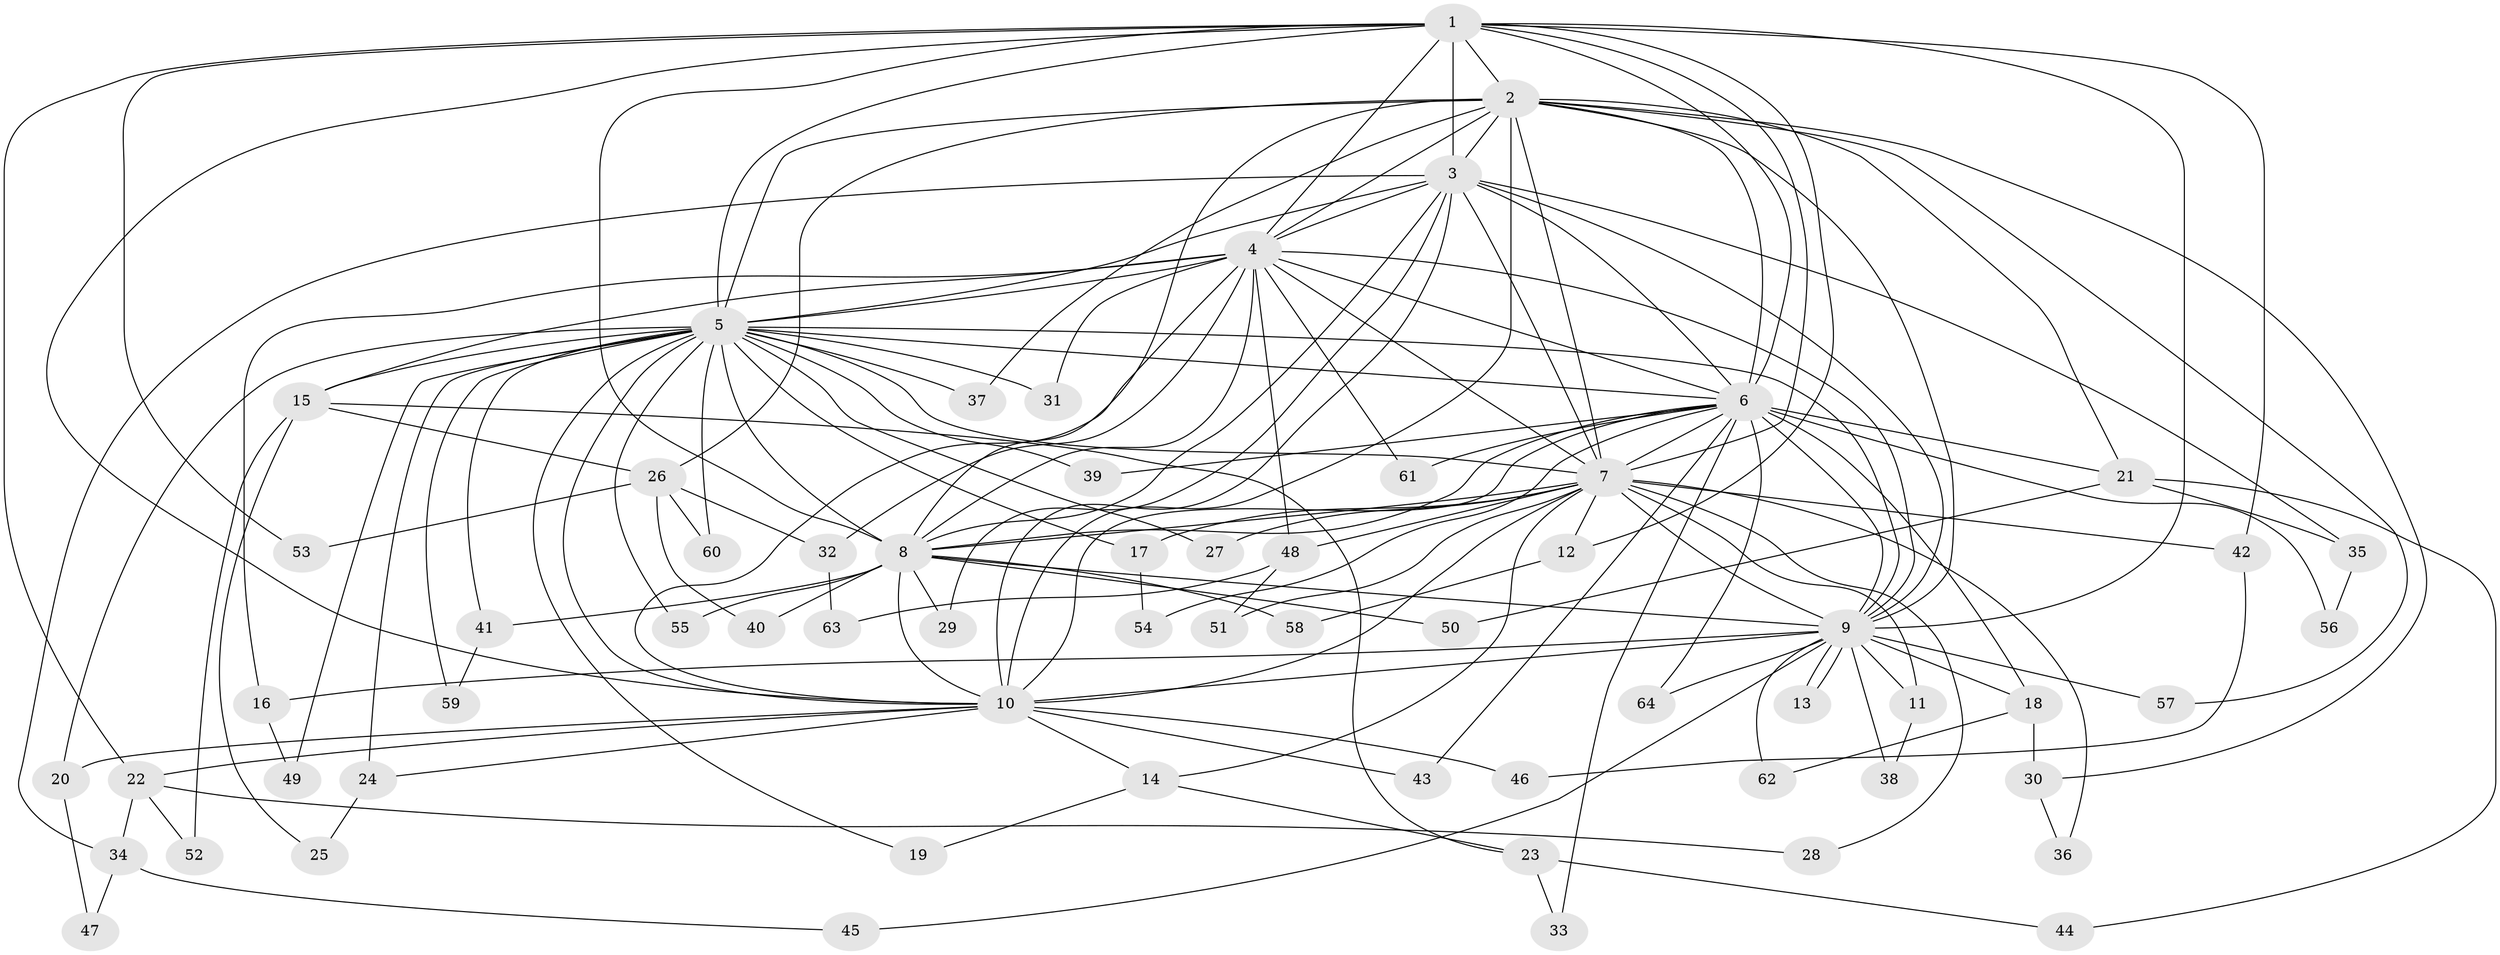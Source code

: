 // coarse degree distribution, {15: 0.02564102564102564, 16: 0.02564102564102564, 12: 0.05128205128205128, 18: 0.02564102564102564, 9: 0.02564102564102564, 1: 0.02564102564102564, 7: 0.02564102564102564, 3: 0.15384615384615385, 4: 0.05128205128205128, 2: 0.5128205128205128, 5: 0.05128205128205128, 6: 0.02564102564102564}
// Generated by graph-tools (version 1.1) at 2025/49/03/04/25 22:49:38]
// undirected, 64 vertices, 153 edges
graph export_dot {
  node [color=gray90,style=filled];
  1;
  2;
  3;
  4;
  5;
  6;
  7;
  8;
  9;
  10;
  11;
  12;
  13;
  14;
  15;
  16;
  17;
  18;
  19;
  20;
  21;
  22;
  23;
  24;
  25;
  26;
  27;
  28;
  29;
  30;
  31;
  32;
  33;
  34;
  35;
  36;
  37;
  38;
  39;
  40;
  41;
  42;
  43;
  44;
  45;
  46;
  47;
  48;
  49;
  50;
  51;
  52;
  53;
  54;
  55;
  56;
  57;
  58;
  59;
  60;
  61;
  62;
  63;
  64;
  1 -- 2;
  1 -- 3;
  1 -- 4;
  1 -- 5;
  1 -- 6;
  1 -- 7;
  1 -- 8;
  1 -- 9;
  1 -- 10;
  1 -- 12;
  1 -- 22;
  1 -- 42;
  1 -- 53;
  2 -- 3;
  2 -- 4;
  2 -- 5;
  2 -- 6;
  2 -- 7;
  2 -- 8;
  2 -- 9;
  2 -- 10;
  2 -- 21;
  2 -- 26;
  2 -- 30;
  2 -- 37;
  2 -- 57;
  3 -- 4;
  3 -- 5;
  3 -- 6;
  3 -- 7;
  3 -- 8;
  3 -- 9;
  3 -- 10;
  3 -- 29;
  3 -- 34;
  3 -- 35;
  4 -- 5;
  4 -- 6;
  4 -- 7;
  4 -- 8;
  4 -- 9;
  4 -- 10;
  4 -- 15;
  4 -- 16;
  4 -- 31;
  4 -- 32;
  4 -- 48;
  4 -- 61;
  5 -- 6;
  5 -- 7;
  5 -- 8;
  5 -- 9;
  5 -- 10;
  5 -- 15;
  5 -- 17;
  5 -- 19;
  5 -- 20;
  5 -- 24;
  5 -- 27;
  5 -- 31;
  5 -- 37;
  5 -- 39;
  5 -- 41;
  5 -- 49;
  5 -- 55;
  5 -- 59;
  5 -- 60;
  6 -- 7;
  6 -- 8;
  6 -- 9;
  6 -- 10;
  6 -- 18;
  6 -- 21;
  6 -- 33;
  6 -- 39;
  6 -- 43;
  6 -- 54;
  6 -- 56;
  6 -- 61;
  6 -- 64;
  7 -- 8;
  7 -- 9;
  7 -- 10;
  7 -- 11;
  7 -- 12;
  7 -- 14;
  7 -- 17;
  7 -- 27;
  7 -- 28;
  7 -- 36;
  7 -- 42;
  7 -- 48;
  7 -- 51;
  8 -- 9;
  8 -- 10;
  8 -- 29;
  8 -- 40;
  8 -- 41;
  8 -- 50;
  8 -- 55;
  8 -- 58;
  9 -- 10;
  9 -- 11;
  9 -- 13;
  9 -- 13;
  9 -- 16;
  9 -- 18;
  9 -- 38;
  9 -- 45;
  9 -- 57;
  9 -- 62;
  9 -- 64;
  10 -- 14;
  10 -- 20;
  10 -- 22;
  10 -- 24;
  10 -- 43;
  10 -- 46;
  11 -- 38;
  12 -- 58;
  14 -- 19;
  14 -- 23;
  15 -- 23;
  15 -- 25;
  15 -- 26;
  15 -- 52;
  16 -- 49;
  17 -- 54;
  18 -- 30;
  18 -- 62;
  20 -- 47;
  21 -- 35;
  21 -- 44;
  21 -- 50;
  22 -- 28;
  22 -- 34;
  22 -- 52;
  23 -- 33;
  23 -- 44;
  24 -- 25;
  26 -- 32;
  26 -- 40;
  26 -- 53;
  26 -- 60;
  30 -- 36;
  32 -- 63;
  34 -- 45;
  34 -- 47;
  35 -- 56;
  41 -- 59;
  42 -- 46;
  48 -- 51;
  48 -- 63;
}
